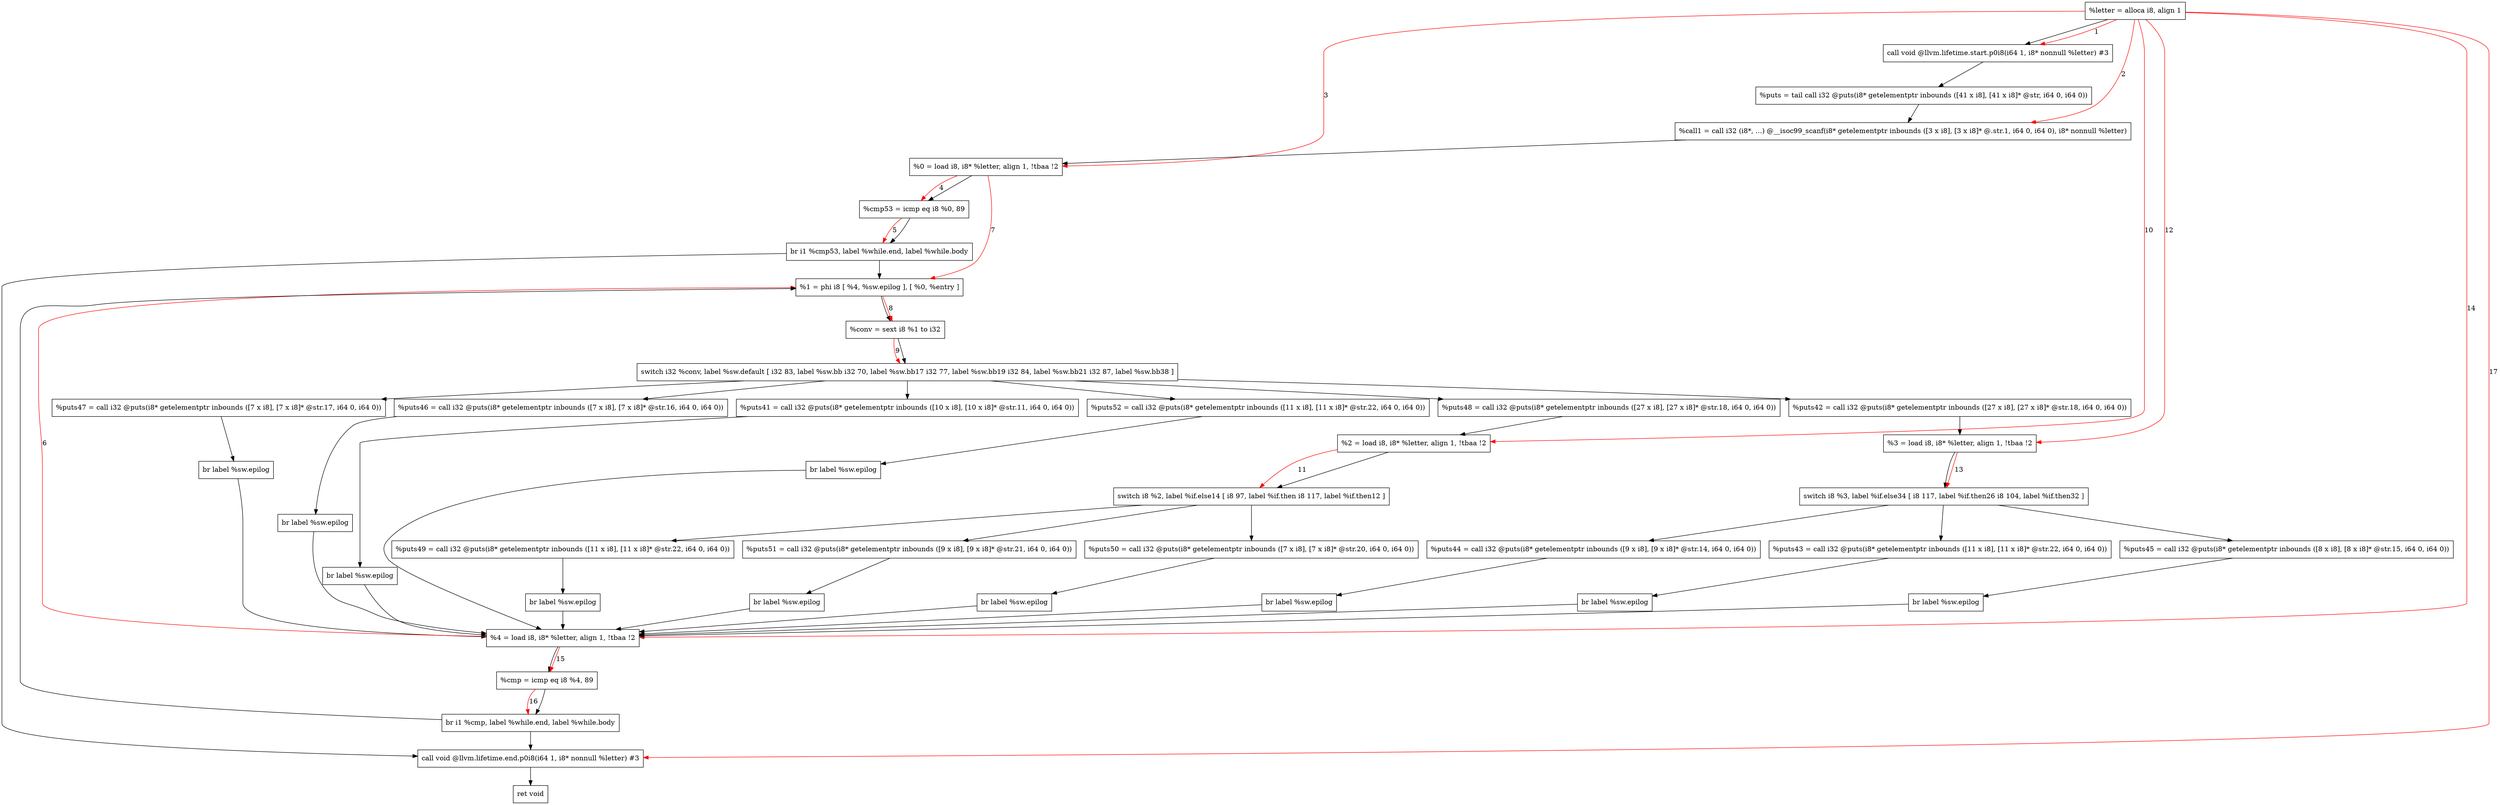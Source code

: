 digraph "CDFG for'func' function" {
	Node0x5643e1748ae8[shape=record, label="  %letter = alloca i8, align 1"]
	Node0x5643e1749728[shape=record, label="  call void @llvm.lifetime.start.p0i8(i64 1, i8* nonnull %letter) #3"]
	Node0x5643e1749b40[shape=record, label="  %puts = tail call i32 @puts(i8* getelementptr inbounds ([41 x i8], [41 x i8]* @str, i64 0, i64 0))"]
	Node0x5643e1749da8[shape=record, label="  %call1 = call i32 (i8*, ...) @__isoc99_scanf(i8* getelementptr inbounds ([3 x i8], [3 x i8]* @.str.1, i64 0, i64 0), i8* nonnull %letter)"]
	Node0x5643e1749e68[shape=record, label="  %0 = load i8, i8* %letter, align 1, !tbaa !2"]
	Node0x5643e174ade0[shape=record, label="  %cmp53 = icmp eq i8 %0, 89"]
	Node0x5643e16dd468[shape=record, label="  br i1 %cmp53, label %while.end, label %while.body"]
	Node0x5643e174b0f8[shape=record, label="  %1 = phi i8 [ %4, %sw.epilog ], [ %0, %entry ]"]
	Node0x5643e174b1c8[shape=record, label="  %conv = sext i8 %1 to i32"]
	Node0x5643e174b998[shape=record, label="  switch i32 %conv, label %sw.default [
    i32 83, label %sw.bb
    i32 70, label %sw.bb17
    i32 77, label %sw.bb19
    i32 84, label %sw.bb21
    i32 87, label %sw.bb38
  ]"]
	Node0x5643e174bbe0[shape=record, label="  %puts48 = call i32 @puts(i8* getelementptr inbounds ([27 x i8], [27 x i8]* @str.18, i64 0, i64 0))"]
	Node0x5643e174b3a8[shape=record, label="  %2 = load i8, i8* %letter, align 1, !tbaa !2"]
	Node0x5643e174c598[shape=record, label="  switch i8 %2, label %if.else14 [
    i8 97, label %if.then
    i8 117, label %if.then12
  ]"]
	Node0x5643e174c750[shape=record, label="  %puts51 = call i32 @puts(i8* getelementptr inbounds ([9 x i8], [9 x i8]* @str.21, i64 0, i64 0))"]
	Node0x5643e174c438[shape=record, label="  br label %sw.epilog"]
	Node0x5643e174c8c0[shape=record, label="  %puts50 = call i32 @puts(i8* getelementptr inbounds ([7 x i8], [7 x i8]* @str.20, i64 0, i64 0))"]
	Node0x5643e174c548[shape=record, label="  br label %sw.epilog"]
	Node0x5643e174ca30[shape=record, label="  %puts49 = call i32 @puts(i8* getelementptr inbounds ([11 x i8], [11 x i8]* @str.22, i64 0, i64 0))"]
	Node0x5643e174c358[shape=record, label="  br label %sw.epilog"]
	Node0x5643e174cba0[shape=record, label="  %puts47 = call i32 @puts(i8* getelementptr inbounds ([7 x i8], [7 x i8]* @str.17, i64 0, i64 0))"]
	Node0x5643e174b4a8[shape=record, label="  br label %sw.epilog"]
	Node0x5643e174cd10[shape=record, label="  %puts46 = call i32 @puts(i8* getelementptr inbounds ([7 x i8], [7 x i8]* @str.16, i64 0, i64 0))"]
	Node0x5643e174b748[shape=record, label="  br label %sw.epilog"]
	Node0x5643e174ce00[shape=record, label="  %puts42 = call i32 @puts(i8* getelementptr inbounds ([27 x i8], [27 x i8]* @str.18, i64 0, i64 0))"]
	Node0x5643e174b848[shape=record, label="  %3 = load i8, i8* %letter, align 1, !tbaa !2"]
	Node0x5643e174d498[shape=record, label="  switch i8 %3, label %if.else34 [
    i8 117, label %if.then26
    i8 104, label %if.then32
  ]"]
	Node0x5643e174d650[shape=record, label="  %puts45 = call i32 @puts(i8* getelementptr inbounds ([8 x i8], [8 x i8]* @str.15, i64 0, i64 0))"]
	Node0x5643e174d338[shape=record, label="  br label %sw.epilog"]
	Node0x5643e174d7c0[shape=record, label="  %puts44 = call i32 @puts(i8* getelementptr inbounds ([9 x i8], [9 x i8]* @str.14, i64 0, i64 0))"]
	Node0x5643e174d448[shape=record, label="  br label %sw.epilog"]
	Node0x5643e174d8b0[shape=record, label="  %puts43 = call i32 @puts(i8* getelementptr inbounds ([11 x i8], [11 x i8]* @str.22, i64 0, i64 0))"]
	Node0x5643e174d258[shape=record, label="  br label %sw.epilog"]
	Node0x5643e174da20[shape=record, label="  %puts41 = call i32 @puts(i8* getelementptr inbounds ([10 x i8], [10 x i8]* @str.11, i64 0, i64 0))"]
	Node0x5643e174b948[shape=record, label="  br label %sw.epilog"]
	Node0x5643e174db10[shape=record, label="  %puts52 = call i32 @puts(i8* getelementptr inbounds ([11 x i8], [11 x i8]* @str.22, i64 0, i64 0))"]
	Node0x5643e174b2a8[shape=record, label="  br label %sw.epilog"]
	Node0x5643e174afb8[shape=record, label="  %4 = load i8, i8* %letter, align 1, !tbaa !2"]
	Node0x5643e174e440[shape=record, label="  %cmp = icmp eq i8 %4, 89"]
	Node0x5643e16dd588[shape=record, label="  br i1 %cmp, label %while.end, label %while.body"]
	Node0x5643e174e608[shape=record, label="  call void @llvm.lifetime.end.p0i8(i64 1, i8* nonnull %letter) #3"]
	Node0x5643e174b030[shape=record, label="  ret void"]
	Node0x5643e1748ae8 -> Node0x5643e1749728
	Node0x5643e1749728 -> Node0x5643e1749b40
	Node0x5643e1749b40 -> Node0x5643e1749da8
	Node0x5643e1749da8 -> Node0x5643e1749e68
	Node0x5643e1749e68 -> Node0x5643e174ade0
	Node0x5643e174ade0 -> Node0x5643e16dd468
	Node0x5643e16dd468 -> Node0x5643e174e608
	Node0x5643e16dd468 -> Node0x5643e174b0f8
	Node0x5643e174b0f8 -> Node0x5643e174b1c8
	Node0x5643e174b1c8 -> Node0x5643e174b998
	Node0x5643e174b998 -> Node0x5643e174db10
	Node0x5643e174b998 -> Node0x5643e174bbe0
	Node0x5643e174b998 -> Node0x5643e174cba0
	Node0x5643e174b998 -> Node0x5643e174cd10
	Node0x5643e174b998 -> Node0x5643e174ce00
	Node0x5643e174b998 -> Node0x5643e174da20
	Node0x5643e174bbe0 -> Node0x5643e174b3a8
	Node0x5643e174b3a8 -> Node0x5643e174c598
	Node0x5643e174c598 -> Node0x5643e174ca30
	Node0x5643e174c598 -> Node0x5643e174c750
	Node0x5643e174c598 -> Node0x5643e174c8c0
	Node0x5643e174c750 -> Node0x5643e174c438
	Node0x5643e174c438 -> Node0x5643e174afb8
	Node0x5643e174c8c0 -> Node0x5643e174c548
	Node0x5643e174c548 -> Node0x5643e174afb8
	Node0x5643e174ca30 -> Node0x5643e174c358
	Node0x5643e174c358 -> Node0x5643e174afb8
	Node0x5643e174cba0 -> Node0x5643e174b4a8
	Node0x5643e174b4a8 -> Node0x5643e174afb8
	Node0x5643e174cd10 -> Node0x5643e174b748
	Node0x5643e174b748 -> Node0x5643e174afb8
	Node0x5643e174ce00 -> Node0x5643e174b848
	Node0x5643e174b848 -> Node0x5643e174d498
	Node0x5643e174d498 -> Node0x5643e174d8b0
	Node0x5643e174d498 -> Node0x5643e174d650
	Node0x5643e174d498 -> Node0x5643e174d7c0
	Node0x5643e174d650 -> Node0x5643e174d338
	Node0x5643e174d338 -> Node0x5643e174afb8
	Node0x5643e174d7c0 -> Node0x5643e174d448
	Node0x5643e174d448 -> Node0x5643e174afb8
	Node0x5643e174d8b0 -> Node0x5643e174d258
	Node0x5643e174d258 -> Node0x5643e174afb8
	Node0x5643e174da20 -> Node0x5643e174b948
	Node0x5643e174b948 -> Node0x5643e174afb8
	Node0x5643e174db10 -> Node0x5643e174b2a8
	Node0x5643e174b2a8 -> Node0x5643e174afb8
	Node0x5643e174afb8 -> Node0x5643e174e440
	Node0x5643e174e440 -> Node0x5643e16dd588
	Node0x5643e16dd588 -> Node0x5643e174e608
	Node0x5643e16dd588 -> Node0x5643e174b0f8
	Node0x5643e174e608 -> Node0x5643e174b030
edge [color=red]
	Node0x5643e1748ae8 -> Node0x5643e1749728[label="1"]
	Node0x5643e1748ae8 -> Node0x5643e1749da8[label="2"]
	Node0x5643e1748ae8 -> Node0x5643e1749e68[label="3"]
	Node0x5643e1749e68 -> Node0x5643e174ade0[label="4"]
	Node0x5643e174ade0 -> Node0x5643e16dd468[label="5"]
	Node0x5643e174afb8 -> Node0x5643e174b0f8[label="6"]
	Node0x5643e1749e68 -> Node0x5643e174b0f8[label="7"]
	Node0x5643e174b0f8 -> Node0x5643e174b1c8[label="8"]
	Node0x5643e174b1c8 -> Node0x5643e174b998[label="9"]
	Node0x5643e1748ae8 -> Node0x5643e174b3a8[label="10"]
	Node0x5643e174b3a8 -> Node0x5643e174c598[label="11"]
	Node0x5643e1748ae8 -> Node0x5643e174b848[label="12"]
	Node0x5643e174b848 -> Node0x5643e174d498[label="13"]
	Node0x5643e1748ae8 -> Node0x5643e174afb8[label="14"]
	Node0x5643e174afb8 -> Node0x5643e174e440[label="15"]
	Node0x5643e174e440 -> Node0x5643e16dd588[label="16"]
	Node0x5643e1748ae8 -> Node0x5643e174e608[label="17"]
}
